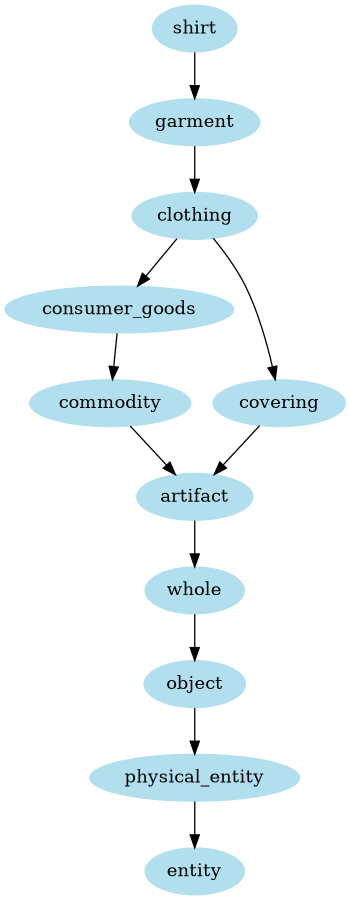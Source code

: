 digraph unix {
	node [color=lightblue2 style=filled]
	size="6,6"
	shirt -> garment
	garment -> clothing
	clothing -> consumer_goods
	consumer_goods -> commodity
	commodity -> artifact
	artifact -> whole
	whole -> object
	object -> physical_entity
	physical_entity -> entity
	clothing -> covering
	covering -> artifact
}
